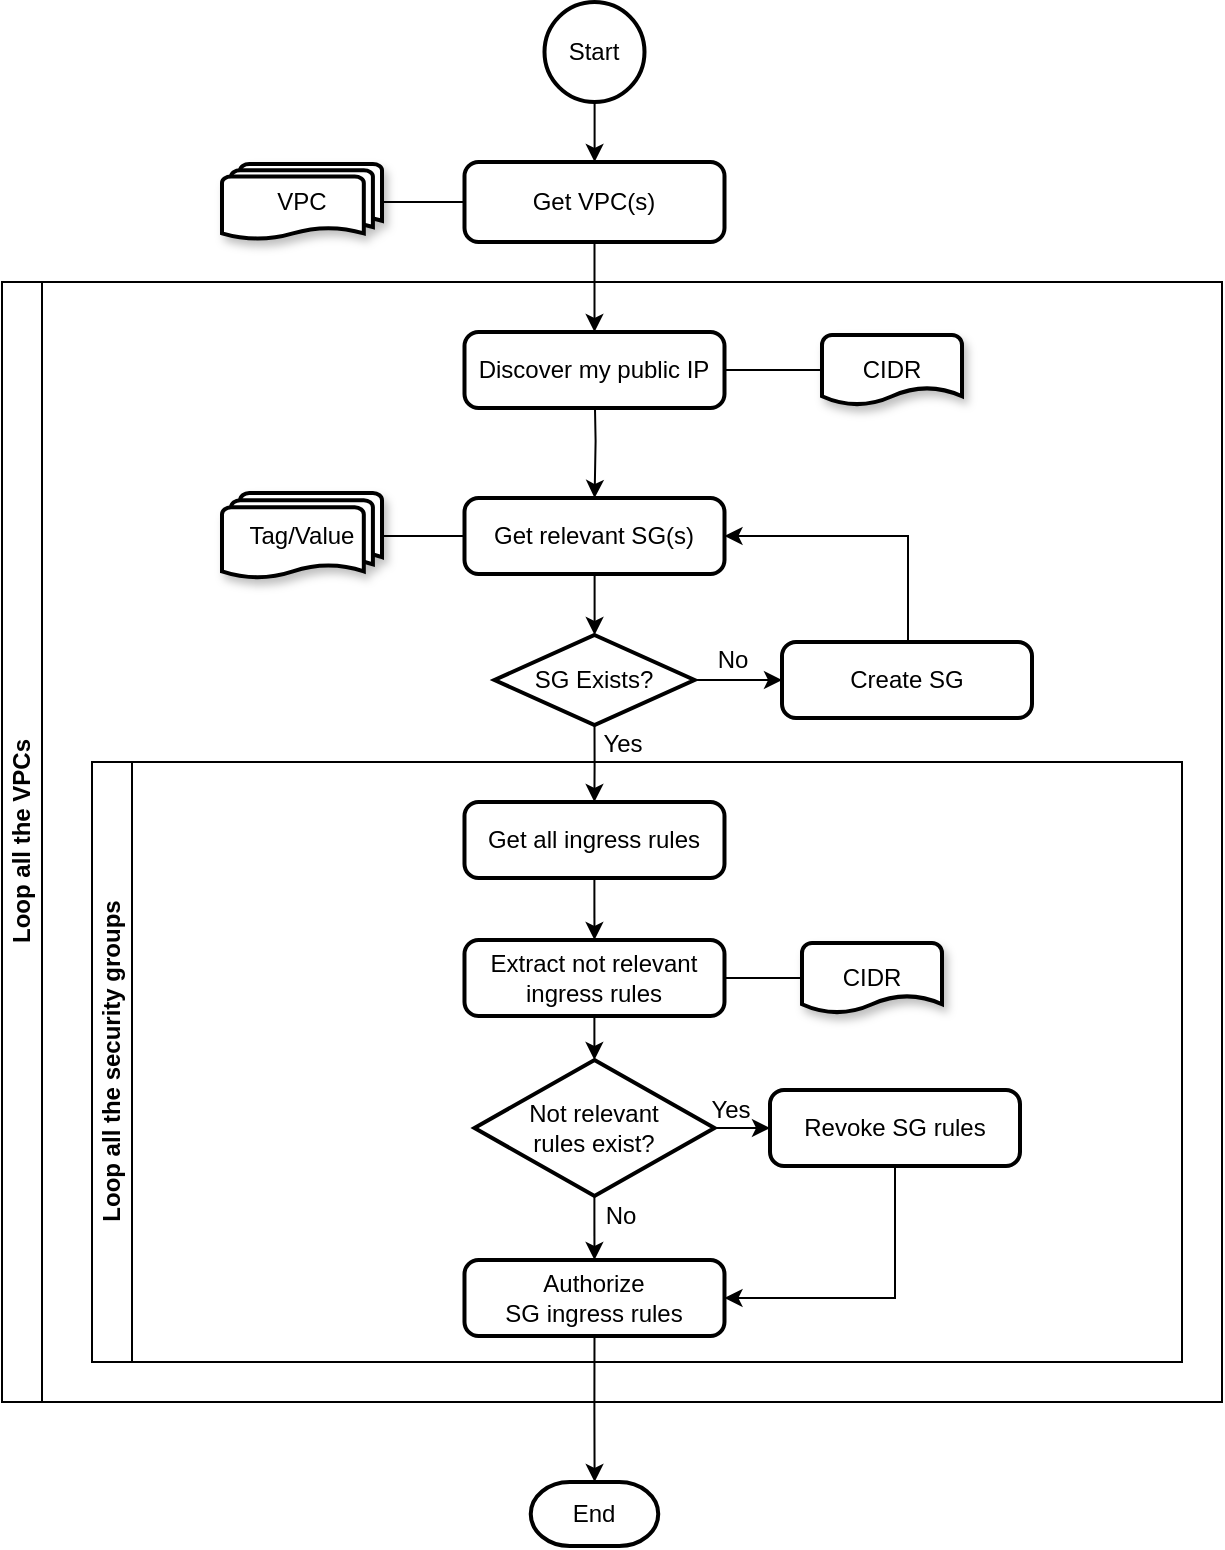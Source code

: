 <mxfile version="12.4.8" type="device"><diagram id="4KWP5w1tqOxwWz8IZosm" name="Page-1"><mxGraphModel dx="1139" dy="2202" grid="1" gridSize="10" guides="1" tooltips="1" connect="1" arrows="1" fold="1" page="1" pageScale="1" pageWidth="827" pageHeight="1169" math="0" shadow="0"><root><mxCell id="0"/><mxCell id="1" parent="0"/><mxCell id="usOgxSJ_m1KWHE0Ydto3-1" value="End" style="strokeWidth=2;html=1;shape=mxgraph.flowchart.terminator;whiteSpace=wrap;" parent="1" vertex="1"><mxGeometry x="334.37" y="-380" width="63.75" height="32" as="geometry"/></mxCell><mxCell id="usOgxSJ_m1KWHE0Ydto3-7" value="" style="edgeStyle=orthogonalEdgeStyle;rounded=0;orthogonalLoop=1;jettySize=auto;html=1;" parent="1" source="usOgxSJ_m1KWHE0Ydto3-2" target="usOgxSJ_m1KWHE0Ydto3-6" edge="1"><mxGeometry relative="1" as="geometry"/></mxCell><mxCell id="usOgxSJ_m1KWHE0Ydto3-2" value="Start" style="strokeWidth=2;html=1;shape=mxgraph.flowchart.start_2;whiteSpace=wrap;" parent="1" vertex="1"><mxGeometry x="341.25" y="-1120" width="50" height="50" as="geometry"/></mxCell><mxCell id="usOgxSJ_m1KWHE0Ydto3-10" value="" style="edgeStyle=orthogonalEdgeStyle;rounded=0;orthogonalLoop=1;jettySize=auto;html=1;exitX=0.5;exitY=1;exitDx=0;exitDy=0;" parent="1" target="usOgxSJ_m1KWHE0Ydto3-9" edge="1"><mxGeometry relative="1" as="geometry"><mxPoint x="366.25" y="-930" as="sourcePoint"/></mxGeometry></mxCell><mxCell id="usOgxSJ_m1KWHE0Ydto3-8" value="" style="edgeStyle=orthogonalEdgeStyle;rounded=0;orthogonalLoop=1;jettySize=auto;html=1;entryX=0.5;entryY=0;entryDx=0;entryDy=0;" parent="1" source="usOgxSJ_m1KWHE0Ydto3-6" target="usOgxSJ_m1KWHE0Ydto3-21" edge="1"><mxGeometry relative="1" as="geometry"><mxPoint x="366.25" y="-960" as="targetPoint"/></mxGeometry></mxCell><mxCell id="i3Mxpyp6mf7GZlwkCiaT-17" value="" style="edgeStyle=orthogonalEdgeStyle;rounded=0;orthogonalLoop=1;jettySize=auto;html=1;endArrow=none;endFill=0;" edge="1" parent="1" source="usOgxSJ_m1KWHE0Ydto3-6" target="Q4qjoQnzbWxlfZXqn0fF-8"><mxGeometry relative="1" as="geometry"/></mxCell><mxCell id="usOgxSJ_m1KWHE0Ydto3-6" value="Get VPC(s)" style="rounded=1;whiteSpace=wrap;html=1;absoluteArcSize=1;arcSize=14;strokeWidth=2;" parent="1" vertex="1"><mxGeometry x="301.25" y="-1040" width="130" height="40" as="geometry"/></mxCell><mxCell id="usOgxSJ_m1KWHE0Ydto3-13" value="" style="edgeStyle=orthogonalEdgeStyle;rounded=0;orthogonalLoop=1;jettySize=auto;html=1;" parent="1" source="usOgxSJ_m1KWHE0Ydto3-9" target="usOgxSJ_m1KWHE0Ydto3-12" edge="1"><mxGeometry relative="1" as="geometry"/></mxCell><mxCell id="usOgxSJ_m1KWHE0Ydto3-42" value="" style="edgeStyle=orthogonalEdgeStyle;rounded=0;orthogonalLoop=1;jettySize=auto;html=1;" parent="1" source="i3Mxpyp6mf7GZlwkCiaT-30" target="usOgxSJ_m1KWHE0Ydto3-41" edge="1"><mxGeometry relative="1" as="geometry"/></mxCell><mxCell id="usOgxSJ_m1KWHE0Ydto3-38" value="" style="edgeStyle=orthogonalEdgeStyle;rounded=0;orthogonalLoop=1;jettySize=auto;html=1;exitX=0.5;exitY=1;exitDx=0;exitDy=0;" parent="1" source="usOgxSJ_m1KWHE0Ydto3-12" target="usOgxSJ_m1KWHE0Ydto3-18" edge="1"><mxGeometry relative="1" as="geometry"><mxPoint x="366.25" y="-711" as="sourcePoint"/></mxGeometry></mxCell><mxCell id="usOgxSJ_m1KWHE0Ydto3-29" value="Yes" style="text;html=1;resizable=0;autosize=1;align=center;verticalAlign=middle;points=[];fillColor=none;strokeColor=none;rounded=0;" parent="1" vertex="1"><mxGeometry x="346.25" y="-791" width="40" height="20" as="geometry"/></mxCell><mxCell id="usOgxSJ_m1KWHE0Ydto3-79" value="Loop all the security groups" style="swimlane;html=1;horizontal=0;startSize=20;" parent="1" vertex="1"><mxGeometry x="115" y="-740" width="545" height="300" as="geometry"/></mxCell><mxCell id="usOgxSJ_m1KWHE0Ydto3-27" value="Revoke SG rules" style="rounded=1;whiteSpace=wrap;html=1;absoluteArcSize=1;arcSize=14;strokeWidth=2;" parent="usOgxSJ_m1KWHE0Ydto3-79" vertex="1"><mxGeometry x="339" y="164" width="125" height="38" as="geometry"/></mxCell><mxCell id="usOgxSJ_m1KWHE0Ydto3-45" value="Authorize &lt;br&gt;SG ingress rules" style="rounded=1;whiteSpace=wrap;html=1;absoluteArcSize=1;arcSize=14;strokeWidth=2;" parent="usOgxSJ_m1KWHE0Ydto3-79" vertex="1"><mxGeometry x="186.245" y="249" width="130" height="38" as="geometry"/></mxCell><mxCell id="usOgxSJ_m1KWHE0Ydto3-47" style="edgeStyle=orthogonalEdgeStyle;rounded=0;orthogonalLoop=1;jettySize=auto;html=1;exitX=0.5;exitY=1;exitDx=0;exitDy=0;entryX=1;entryY=0.5;entryDx=0;entryDy=0;" parent="usOgxSJ_m1KWHE0Ydto3-79" source="usOgxSJ_m1KWHE0Ydto3-27" target="usOgxSJ_m1KWHE0Ydto3-45" edge="1"><mxGeometry relative="1" as="geometry"/></mxCell><mxCell id="usOgxSJ_m1KWHE0Ydto3-18" value="Get all ingress rules" style="rounded=1;whiteSpace=wrap;html=1;absoluteArcSize=1;arcSize=14;strokeWidth=2;" parent="usOgxSJ_m1KWHE0Ydto3-79" vertex="1"><mxGeometry x="186.245" y="20" width="130" height="38" as="geometry"/></mxCell><mxCell id="i3Mxpyp6mf7GZlwkCiaT-41" style="edgeStyle=orthogonalEdgeStyle;rounded=0;orthogonalLoop=1;jettySize=auto;html=1;entryX=0;entryY=0.5;entryDx=0;entryDy=0;endArrow=classic;endFill=1;" edge="1" parent="usOgxSJ_m1KWHE0Ydto3-79" source="usOgxSJ_m1KWHE0Ydto3-41" target="usOgxSJ_m1KWHE0Ydto3-27"><mxGeometry relative="1" as="geometry"/></mxCell><mxCell id="usOgxSJ_m1KWHE0Ydto3-41" value="Not relevant &lt;br&gt;rules exist?" style="strokeWidth=2;html=1;shape=mxgraph.flowchart.decision;whiteSpace=wrap;" parent="usOgxSJ_m1KWHE0Ydto3-79" vertex="1"><mxGeometry x="191.245" y="149" width="120" height="68" as="geometry"/></mxCell><mxCell id="i3Mxpyp6mf7GZlwkCiaT-23" value="CIDR" style="strokeWidth=2;html=1;shape=mxgraph.flowchart.document2;whiteSpace=wrap;size=0.25;shadow=1;" vertex="1" parent="usOgxSJ_m1KWHE0Ydto3-79"><mxGeometry x="355" y="90.5" width="70" height="35" as="geometry"/></mxCell><mxCell id="i3Mxpyp6mf7GZlwkCiaT-36" value="Yes" style="text;html=1;resizable=0;autosize=1;align=center;verticalAlign=middle;points=[];fillColor=none;strokeColor=none;rounded=0;" vertex="1" parent="usOgxSJ_m1KWHE0Ydto3-79"><mxGeometry x="299" y="164" width="40" height="20" as="geometry"/></mxCell><mxCell id="i3Mxpyp6mf7GZlwkCiaT-38" value="No" style="text;html=1;resizable=0;autosize=1;align=center;verticalAlign=middle;points=[];fillColor=none;strokeColor=none;rounded=0;" vertex="1" parent="usOgxSJ_m1KWHE0Ydto3-79"><mxGeometry x="249.245" y="217" width="30" height="20" as="geometry"/></mxCell><mxCell id="usOgxSJ_m1KWHE0Ydto3-63" value="" style="edgeStyle=orthogonalEdgeStyle;rounded=0;orthogonalLoop=1;jettySize=auto;html=1;entryX=0.5;entryY=0;entryDx=0;entryDy=0;" parent="usOgxSJ_m1KWHE0Ydto3-79" source="usOgxSJ_m1KWHE0Ydto3-41" target="usOgxSJ_m1KWHE0Ydto3-45" edge="1"><mxGeometry relative="1" as="geometry"><mxPoint x="251.25" y="268" as="targetPoint"/></mxGeometry></mxCell><mxCell id="Q4qjoQnzbWxlfZXqn0fF-7" value="Loop all the VPCs" style="swimlane;html=1;horizontal=0;startSize=20;" parent="1" vertex="1"><mxGeometry x="70" y="-980" width="610" height="560" as="geometry"/></mxCell><mxCell id="i3Mxpyp6mf7GZlwkCiaT-15" value="" style="edgeStyle=orthogonalEdgeStyle;rounded=0;orthogonalLoop=1;jettySize=auto;html=1;endArrow=none;endFill=0;" edge="1" parent="Q4qjoQnzbWxlfZXqn0fF-7" source="usOgxSJ_m1KWHE0Ydto3-21" target="i3Mxpyp6mf7GZlwkCiaT-10"><mxGeometry relative="1" as="geometry"/></mxCell><mxCell id="usOgxSJ_m1KWHE0Ydto3-21" value="Discover my public IP" style="rounded=1;whiteSpace=wrap;html=1;absoluteArcSize=1;arcSize=14;strokeWidth=2;" parent="Q4qjoQnzbWxlfZXqn0fF-7" vertex="1"><mxGeometry x="231.25" y="25" width="130" height="38" as="geometry"/></mxCell><mxCell id="i3Mxpyp6mf7GZlwkCiaT-18" value="" style="edgeStyle=orthogonalEdgeStyle;rounded=0;orthogonalLoop=1;jettySize=auto;html=1;endArrow=none;endFill=0;" edge="1" parent="Q4qjoQnzbWxlfZXqn0fF-7" source="usOgxSJ_m1KWHE0Ydto3-9" target="Q4qjoQnzbWxlfZXqn0fF-1"><mxGeometry relative="1" as="geometry"/></mxCell><mxCell id="usOgxSJ_m1KWHE0Ydto3-9" value="Get relevant SG(s)" style="rounded=1;whiteSpace=wrap;html=1;absoluteArcSize=1;arcSize=14;strokeWidth=2;" parent="Q4qjoQnzbWxlfZXqn0fF-7" vertex="1"><mxGeometry x="231.25" y="108" width="130" height="38" as="geometry"/></mxCell><mxCell id="i3Mxpyp6mf7GZlwkCiaT-11" value="" style="edgeStyle=orthogonalEdgeStyle;rounded=0;orthogonalLoop=1;jettySize=auto;html=1;endArrow=none;endFill=0;strokeColor=none;" edge="1" parent="Q4qjoQnzbWxlfZXqn0fF-7" source="i3Mxpyp6mf7GZlwkCiaT-10" target="usOgxSJ_m1KWHE0Ydto3-21"><mxGeometry relative="1" as="geometry"/></mxCell><mxCell id="i3Mxpyp6mf7GZlwkCiaT-12" value="" style="edgeStyle=orthogonalEdgeStyle;rounded=0;orthogonalLoop=1;jettySize=auto;html=1;endArrow=none;endFill=0;" edge="1" parent="Q4qjoQnzbWxlfZXqn0fF-7" source="i3Mxpyp6mf7GZlwkCiaT-10" target="usOgxSJ_m1KWHE0Ydto3-21"><mxGeometry relative="1" as="geometry"/></mxCell><mxCell id="i3Mxpyp6mf7GZlwkCiaT-10" value="CIDR" style="strokeWidth=2;html=1;shape=mxgraph.flowchart.document2;whiteSpace=wrap;size=0.25;shadow=1;" vertex="1" parent="Q4qjoQnzbWxlfZXqn0fF-7"><mxGeometry x="410" y="26.5" width="70" height="35" as="geometry"/></mxCell><mxCell id="usOgxSJ_m1KWHE0Ydto3-44" value="Yes" style="text;html=1;resizable=0;autosize=1;align=center;verticalAlign=middle;points=[];fillColor=none;strokeColor=none;rounded=0;" parent="Q4qjoQnzbWxlfZXqn0fF-7" vertex="1"><mxGeometry x="290" y="221" width="40" height="20" as="geometry"/></mxCell><mxCell id="i3Mxpyp6mf7GZlwkCiaT-21" style="edgeStyle=orthogonalEdgeStyle;rounded=0;orthogonalLoop=1;jettySize=auto;html=1;entryX=1;entryY=0.5;entryDx=0;entryDy=0;endArrow=classic;endFill=1;" edge="1" parent="Q4qjoQnzbWxlfZXqn0fF-7" target="usOgxSJ_m1KWHE0Ydto3-9"><mxGeometry relative="1" as="geometry"><mxPoint x="453" y="180" as="sourcePoint"/><Array as="points"><mxPoint x="453" y="127"/></Array></mxGeometry></mxCell><mxCell id="usOgxSJ_m1KWHE0Ydto3-14" value="Create SG" style="rounded=1;whiteSpace=wrap;html=1;absoluteArcSize=1;arcSize=14;strokeWidth=2;" parent="Q4qjoQnzbWxlfZXqn0fF-7" vertex="1"><mxGeometry x="390" y="180" width="125" height="38" as="geometry"/></mxCell><mxCell id="usOgxSJ_m1KWHE0Ydto3-48" value="No" style="text;html=1;resizable=0;autosize=1;align=center;verticalAlign=middle;points=[];fillColor=none;strokeColor=none;rounded=0;" parent="Q4qjoQnzbWxlfZXqn0fF-7" vertex="1"><mxGeometry x="350" y="179" width="30" height="20" as="geometry"/></mxCell><mxCell id="Q4qjoQnzbWxlfZXqn0fF-1" value="Tag/Value" style="strokeWidth=2;html=1;shape=mxgraph.flowchart.multi-document;whiteSpace=wrap;shadow=1;" parent="Q4qjoQnzbWxlfZXqn0fF-7" vertex="1"><mxGeometry x="110" y="105.5" width="80" height="43" as="geometry"/></mxCell><mxCell id="i3Mxpyp6mf7GZlwkCiaT-16" value="" style="edgeStyle=orthogonalEdgeStyle;rounded=0;orthogonalLoop=1;jettySize=auto;html=1;endArrow=classic;endFill=1;" edge="1" parent="1" source="usOgxSJ_m1KWHE0Ydto3-12" target="usOgxSJ_m1KWHE0Ydto3-14"><mxGeometry relative="1" as="geometry"/></mxCell><mxCell id="usOgxSJ_m1KWHE0Ydto3-12" value="SG Exists?" style="strokeWidth=2;html=1;shape=mxgraph.flowchart.decision;whiteSpace=wrap;" parent="1" vertex="1"><mxGeometry x="316.25" y="-803.5" width="100" height="45" as="geometry"/></mxCell><mxCell id="Q4qjoQnzbWxlfZXqn0fF-8" value="VPC" style="strokeWidth=2;html=1;shape=mxgraph.flowchart.multi-document;whiteSpace=wrap;shadow=1;" parent="1" vertex="1"><mxGeometry x="180" y="-1039" width="80" height="38" as="geometry"/></mxCell><mxCell id="i3Mxpyp6mf7GZlwkCiaT-30" value="Extract not relevant ingress rules" style="rounded=1;whiteSpace=wrap;html=1;absoluteArcSize=1;arcSize=14;strokeWidth=2;" vertex="1" parent="1"><mxGeometry x="301.245" y="-651" width="130" height="38" as="geometry"/></mxCell><mxCell id="i3Mxpyp6mf7GZlwkCiaT-35" value="" style="edgeStyle=orthogonalEdgeStyle;rounded=0;orthogonalLoop=1;jettySize=auto;html=1;endArrow=none;endFill=0;" edge="1" parent="1" source="i3Mxpyp6mf7GZlwkCiaT-23" target="i3Mxpyp6mf7GZlwkCiaT-30"><mxGeometry relative="1" as="geometry"/></mxCell><mxCell id="usOgxSJ_m1KWHE0Ydto3-64" style="edgeStyle=orthogonalEdgeStyle;rounded=0;orthogonalLoop=1;jettySize=auto;html=1;exitX=0.5;exitY=1;exitDx=0;exitDy=0;" parent="1" source="usOgxSJ_m1KWHE0Ydto3-45" target="usOgxSJ_m1KWHE0Ydto3-1" edge="1"><mxGeometry relative="1" as="geometry"><mxPoint x="450" y="-219.5" as="targetPoint"/></mxGeometry></mxCell><mxCell id="i3Mxpyp6mf7GZlwkCiaT-42" style="edgeStyle=orthogonalEdgeStyle;rounded=0;orthogonalLoop=1;jettySize=auto;html=1;entryX=0.5;entryY=0;entryDx=0;entryDy=0;endArrow=classic;endFill=1;" edge="1" parent="1" source="usOgxSJ_m1KWHE0Ydto3-18" target="i3Mxpyp6mf7GZlwkCiaT-30"><mxGeometry relative="1" as="geometry"/></mxCell></root></mxGraphModel></diagram></mxfile>
